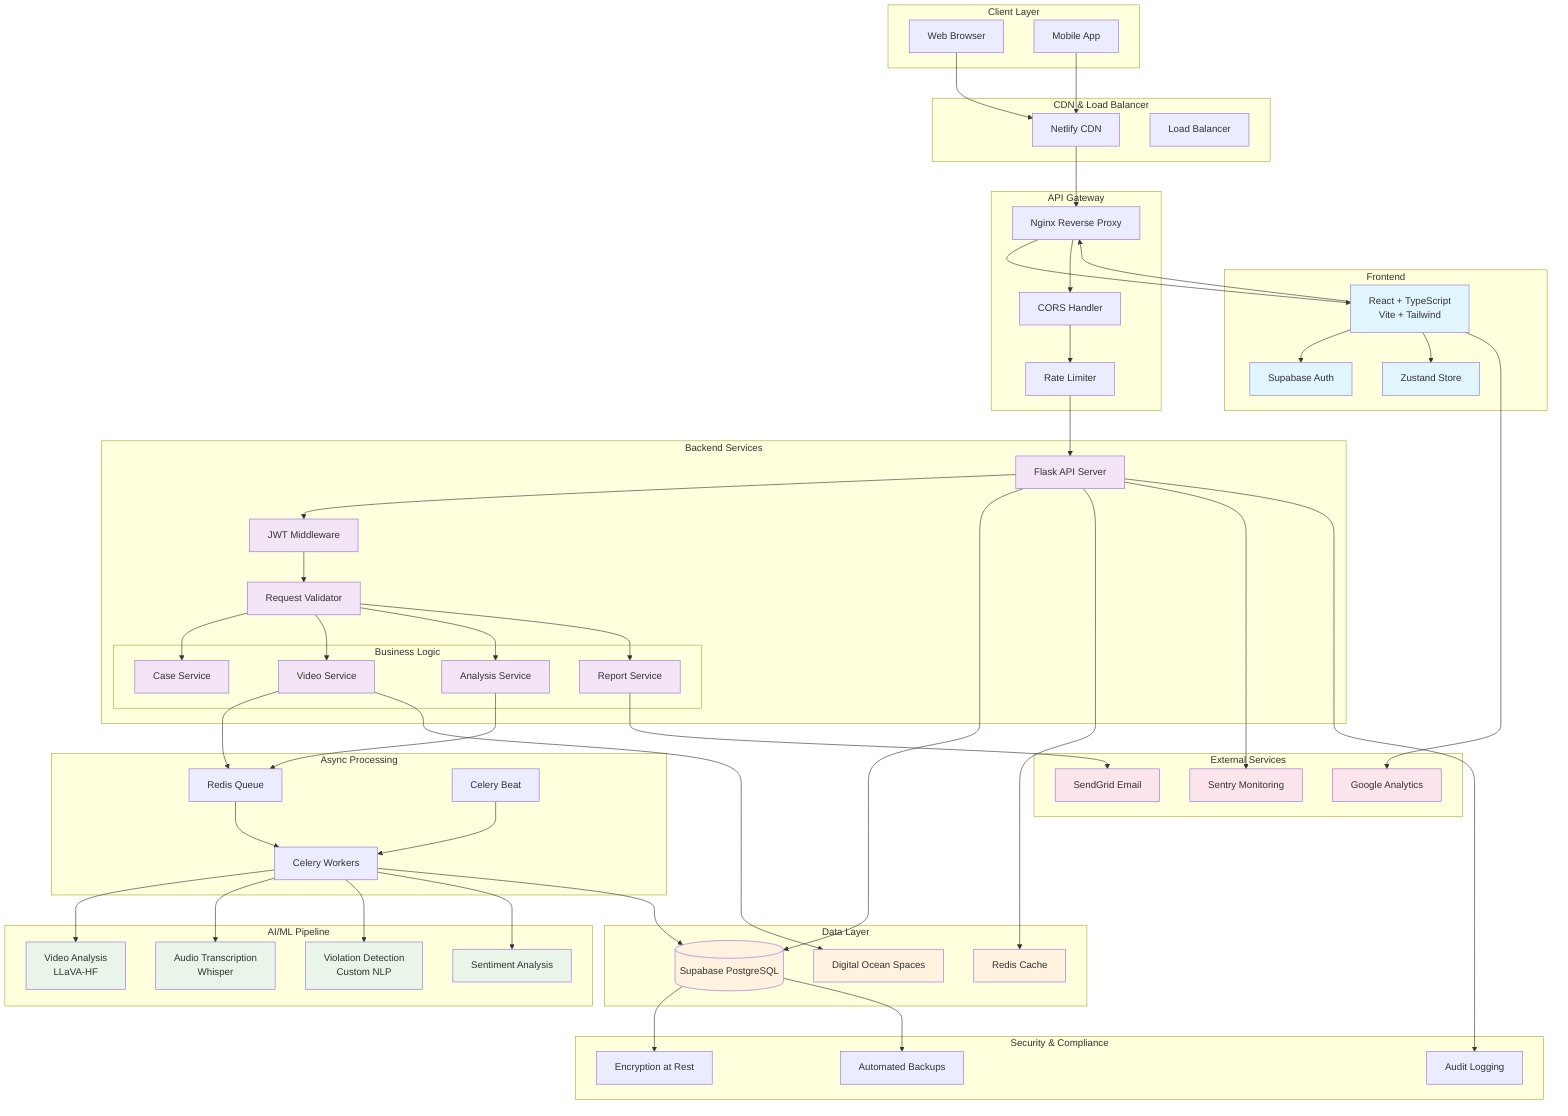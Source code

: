 graph TB
    subgraph "Client Layer"
        WEB[Web Browser]
        MOBILE[Mobile App]
    end

    subgraph "CDN & Load Balancer"
        CDN[Netlify CDN]
        LB[Load Balancer]
    end

    subgraph "Frontend"
        REACT[React + TypeScript<br/>Vite + Tailwind]
        AUTH_F[Supabase Auth]
        STATE[Zustand Store]
    end

    subgraph "API Gateway"
        NGINX[Nginx Reverse Proxy]
        CORS[CORS Handler]
        RATE[Rate Limiter]
    end

    subgraph "Backend Services"
        FLASK[Flask API Server]
        AUTH_B[JWT Middleware]
        VALID[Request Validator]
        
        subgraph "Business Logic"
            CASE_SVC[Case Service]
            VIDEO_SVC[Video Service]
            ANALYSIS_SVC[Analysis Service]
            REPORT_SVC[Report Service]
        end
    end

    subgraph "Async Processing"
        CELERY[Celery Workers]
        REDIS[Redis Queue]
        SCHEDULER[Celery Beat]
    end

    subgraph "AI/ML Pipeline"
        VIDEO_AI[Video Analysis<br/>LLaVA-HF]
        AUDIO_AI[Audio Transcription<br/>Whisper]
        NLP_AI[Violation Detection<br/>Custom NLP]
        SENTIMENT[Sentiment Analysis]
    end

    subgraph "Data Layer"
        SUPABASE[(Supabase PostgreSQL)]
        STORAGE[Digital Ocean Spaces]
        CACHE[Redis Cache]
    end

    subgraph "External Services"
        EMAIL[SendGrid Email]
        MONITOR[Sentry Monitoring]
        ANALYTICS[Google Analytics]
    end

    subgraph "Security & Compliance"
        ENCRYPT[Encryption at Rest]
        AUDIT[Audit Logging]
        BACKUP[Automated Backups]
    end

    %% Client Connections
    WEB --> CDN
    MOBILE --> CDN
    CDN --> NGINX

    %% Frontend Flow
    NGINX --> REACT
    REACT --> AUTH_F
    REACT --> STATE

    %% API Flow
    REACT --> NGINX
    NGINX --> CORS
    CORS --> RATE
    RATE --> FLASK

    %% Backend Flow
    FLASK --> AUTH_B
    AUTH_B --> VALID
    VALID --> CASE_SVC
    VALID --> VIDEO_SVC
    VALID --> ANALYSIS_SVC
    VALID --> REPORT_SVC

    %% Async Processing
    VIDEO_SVC --> REDIS
    ANALYSIS_SVC --> REDIS
    REDIS --> CELERY
    SCHEDULER --> CELERY

    %% AI Processing
    CELERY --> VIDEO_AI
    CELERY --> AUDIO_AI
    CELERY --> NLP_AI
    CELERY --> SENTIMENT

    %% Data Access
    FLASK --> SUPABASE
    FLASK --> CACHE
    VIDEO_SVC --> STORAGE
    CELERY --> SUPABASE

    %% External Integrations
    REPORT_SVC --> EMAIL
    FLASK --> MONITOR
    REACT --> ANALYTICS

    %% Security
    SUPABASE --> ENCRYPT
    FLASK --> AUDIT
    SUPABASE --> BACKUP

    %% Styling
    classDef frontend fill:#e1f5fe
    classDef backend fill:#f3e5f5
    classDef ai fill:#e8f5e8
    classDef data fill:#fff3e0
    classDef external fill:#fce4ec

    class REACT,AUTH_F,STATE frontend
    class FLASK,AUTH_B,VALID,CASE_SVC,VIDEO_SVC,ANALYSIS_SVC,REPORT_SVC backend
    class VIDEO_AI,AUDIO_AI,NLP_AI,SENTIMENT ai
    class SUPABASE,STORAGE,CACHE data
    class EMAIL,MONITOR,ANALYTICS external